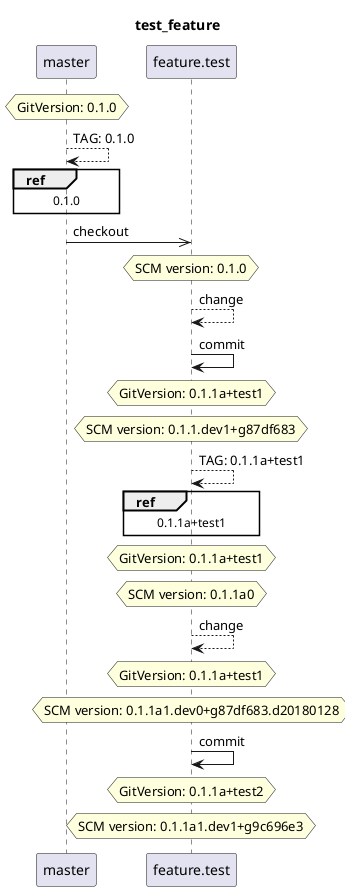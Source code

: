 @startuml
title test_feature
skinparam ParticipantPadding 20
skinparam BoxPadding 10
participant master
hnote over master: GitVersion: 0.1.0
master --> master: TAG: 0.1.0
ref over master: 0.1.0
master ->> feature.test: checkout
hnote over feature.test: SCM version: 0.1.0
feature.test --> feature.test: change
feature.test -> feature.test: commit
hnote over feature.test: GitVersion: 0.1.1a+test1
hnote over feature.test: SCM version: 0.1.1.dev1+g87df683
feature.test --> feature.test: TAG: 0.1.1a+test1
ref over feature.test: 0.1.1a+test1
hnote over feature.test: GitVersion: 0.1.1a+test1
hnote over feature.test: SCM version: 0.1.1a0
feature.test --> feature.test: change
hnote over feature.test: GitVersion: 0.1.1a+test1
hnote over feature.test: SCM version: 0.1.1a1.dev0+g87df683.d20180128
feature.test -> feature.test: commit
hnote over feature.test: GitVersion: 0.1.1a+test2
hnote over feature.test: SCM version: 0.1.1a1.dev1+g9c696e3
@enduml